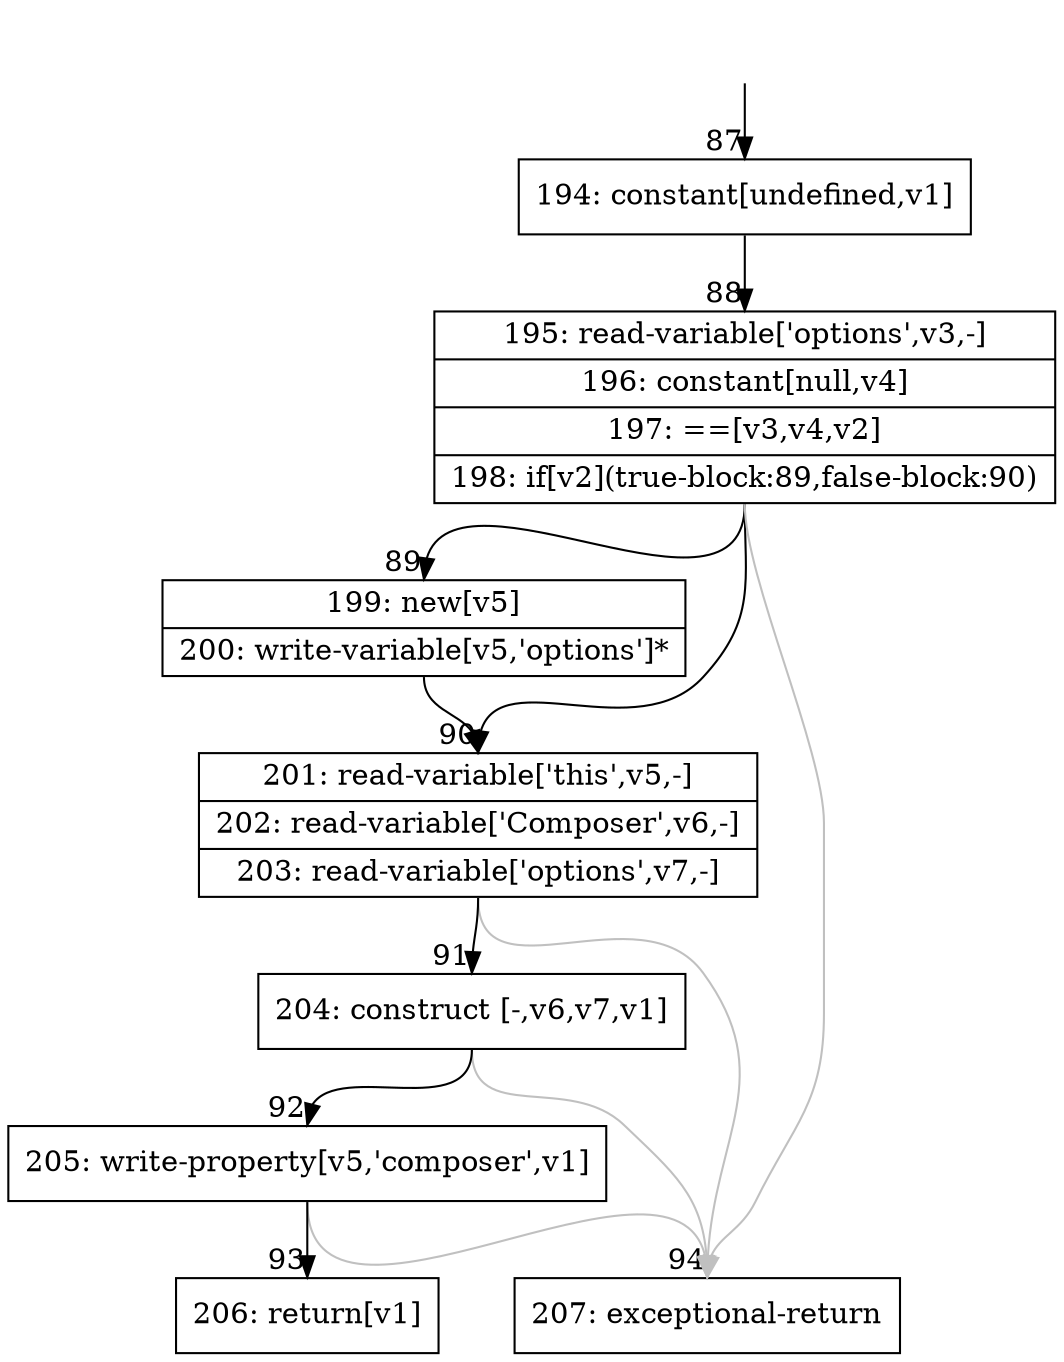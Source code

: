 digraph {
rankdir="TD"
BB_entry14[shape=none,label=""];
BB_entry14 -> BB87 [tailport=s, headport=n, headlabel="    87"]
BB87 [shape=record label="{194: constant[undefined,v1]}" ] 
BB87 -> BB88 [tailport=s, headport=n, headlabel="      88"]
BB88 [shape=record label="{195: read-variable['options',v3,-]|196: constant[null,v4]|197: ==[v3,v4,v2]|198: if[v2](true-block:89,false-block:90)}" ] 
BB88 -> BB89 [tailport=s, headport=n, headlabel="      89"]
BB88 -> BB90 [tailport=s, headport=n, headlabel="      90"]
BB88 -> BB94 [tailport=s, headport=n, color=gray, headlabel="      94"]
BB89 [shape=record label="{199: new[v5]|200: write-variable[v5,'options']*}" ] 
BB89 -> BB90 [tailport=s, headport=n]
BB90 [shape=record label="{201: read-variable['this',v5,-]|202: read-variable['Composer',v6,-]|203: read-variable['options',v7,-]}" ] 
BB90 -> BB91 [tailport=s, headport=n, headlabel="      91"]
BB90 -> BB94 [tailport=s, headport=n, color=gray]
BB91 [shape=record label="{204: construct [-,v6,v7,v1]}" ] 
BB91 -> BB92 [tailport=s, headport=n, headlabel="      92"]
BB91 -> BB94 [tailport=s, headport=n, color=gray]
BB92 [shape=record label="{205: write-property[v5,'composer',v1]}" ] 
BB92 -> BB93 [tailport=s, headport=n, headlabel="      93"]
BB92 -> BB94 [tailport=s, headport=n, color=gray]
BB93 [shape=record label="{206: return[v1]}" ] 
BB94 [shape=record label="{207: exceptional-return}" ] 
//#$~ 114
}
